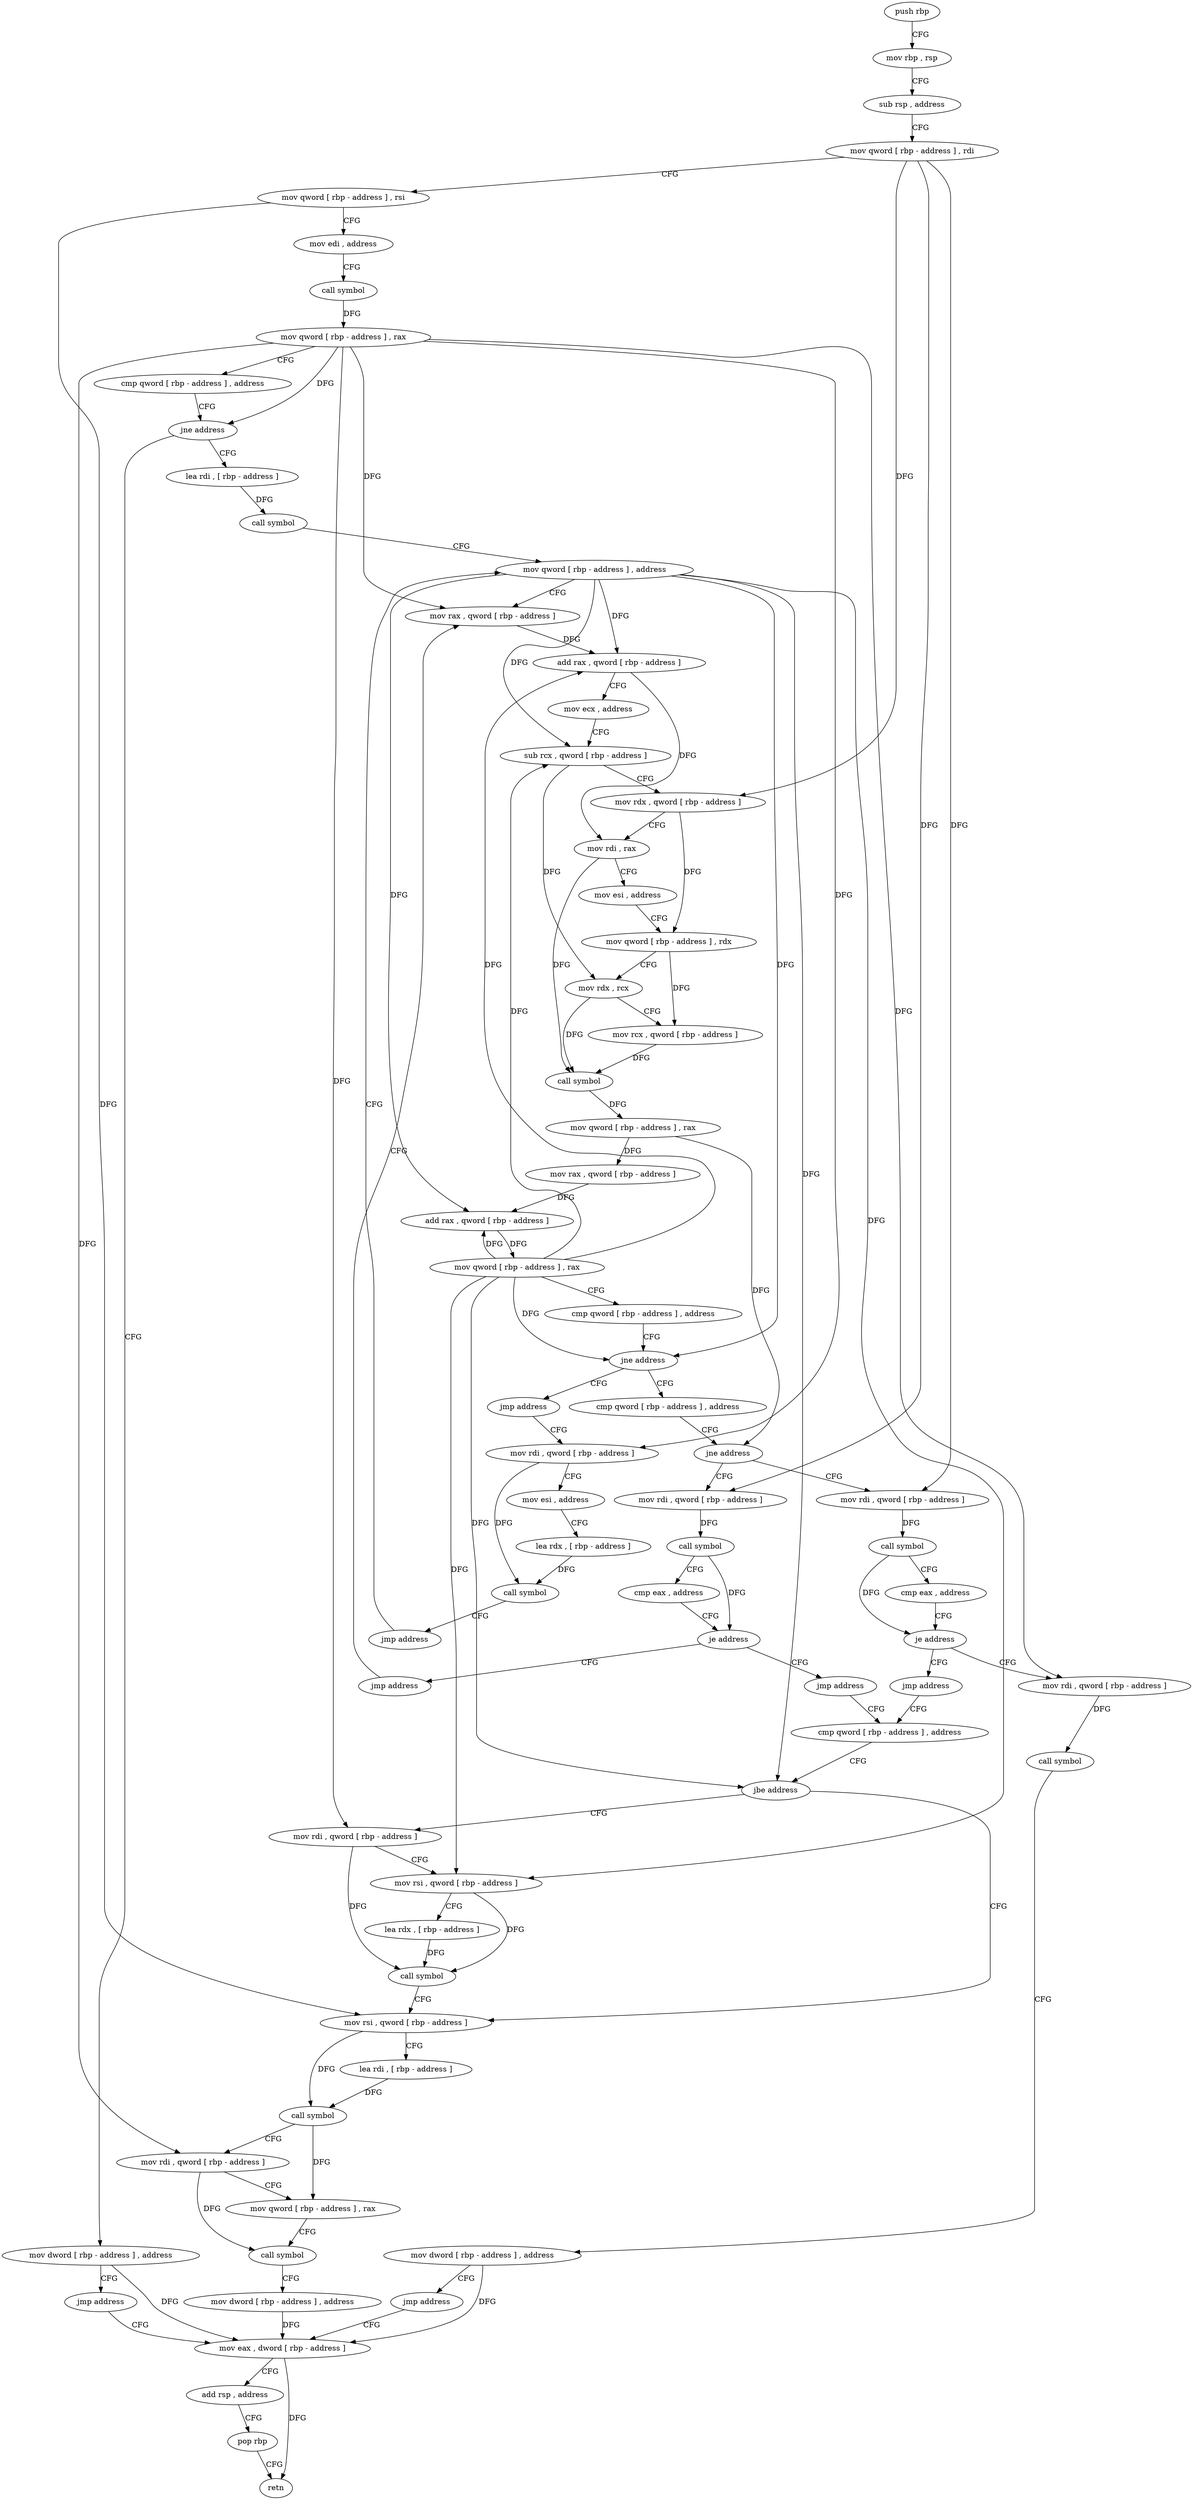 digraph "func" {
"4327776" [label = "push rbp" ]
"4327777" [label = "mov rbp , rsp" ]
"4327780" [label = "sub rsp , address" ]
"4327787" [label = "mov qword [ rbp - address ] , rdi" ]
"4327791" [label = "mov qword [ rbp - address ] , rsi" ]
"4327795" [label = "mov edi , address" ]
"4327800" [label = "call symbol" ]
"4327805" [label = "mov qword [ rbp - address ] , rax" ]
"4327812" [label = "cmp qword [ rbp - address ] , address" ]
"4327820" [label = "jne address" ]
"4327838" [label = "lea rdi , [ rbp - address ]" ]
"4327826" [label = "mov dword [ rbp - address ] , address" ]
"4327845" [label = "call symbol" ]
"4327850" [label = "mov qword [ rbp - address ] , address" ]
"4327833" [label = "jmp address" ]
"4328171" [label = "mov eax , dword [ rbp - address ]" ]
"4327971" [label = "cmp qword [ rbp - address ] , address" ]
"4327979" [label = "jne address" ]
"4328032" [label = "mov rdi , qword [ rbp - address ]" ]
"4327985" [label = "mov rdi , qword [ rbp - address ]" ]
"4327966" [label = "jmp address" ]
"4328060" [label = "mov rdi , qword [ rbp - address ]" ]
"4328174" [label = "add rsp , address" ]
"4328181" [label = "pop rbp" ]
"4328182" [label = "retn" ]
"4328036" [label = "call symbol" ]
"4328041" [label = "cmp eax , address" ]
"4328044" [label = "je address" ]
"4328055" [label = "jmp address" ]
"4328050" [label = "jmp address" ]
"4327989" [label = "call symbol" ]
"4327994" [label = "cmp eax , address" ]
"4327997" [label = "je address" ]
"4328027" [label = "jmp address" ]
"4328003" [label = "mov rdi , qword [ rbp - address ]" ]
"4328067" [label = "mov esi , address" ]
"4328072" [label = "lea rdx , [ rbp - address ]" ]
"4328079" [label = "call symbol" ]
"4328084" [label = "jmp address" ]
"4327861" [label = "mov rax , qword [ rbp - address ]" ]
"4328089" [label = "cmp qword [ rbp - address ] , address" ]
"4328010" [label = "call symbol" ]
"4328015" [label = "mov dword [ rbp - address ] , address" ]
"4328022" [label = "jmp address" ]
"4327868" [label = "add rax , qword [ rbp - address ]" ]
"4327875" [label = "mov ecx , address" ]
"4327880" [label = "sub rcx , qword [ rbp - address ]" ]
"4327887" [label = "mov rdx , qword [ rbp - address ]" ]
"4327891" [label = "mov rdi , rax" ]
"4327894" [label = "mov esi , address" ]
"4327899" [label = "mov qword [ rbp - address ] , rdx" ]
"4327906" [label = "mov rdx , rcx" ]
"4327909" [label = "mov rcx , qword [ rbp - address ]" ]
"4327916" [label = "call symbol" ]
"4327921" [label = "mov qword [ rbp - address ] , rax" ]
"4327928" [label = "mov rax , qword [ rbp - address ]" ]
"4327935" [label = "add rax , qword [ rbp - address ]" ]
"4327942" [label = "mov qword [ rbp - address ] , rax" ]
"4327949" [label = "cmp qword [ rbp - address ] , address" ]
"4327960" [label = "jne address" ]
"4328097" [label = "jbe address" ]
"4328129" [label = "mov rsi , qword [ rbp - address ]" ]
"4328103" [label = "mov rdi , qword [ rbp - address ]" ]
"4328133" [label = "lea rdi , [ rbp - address ]" ]
"4328140" [label = "call symbol" ]
"4328145" [label = "mov rdi , qword [ rbp - address ]" ]
"4328152" [label = "mov qword [ rbp - address ] , rax" ]
"4328159" [label = "call symbol" ]
"4328164" [label = "mov dword [ rbp - address ] , address" ]
"4328110" [label = "mov rsi , qword [ rbp - address ]" ]
"4328117" [label = "lea rdx , [ rbp - address ]" ]
"4328124" [label = "call symbol" ]
"4327776" -> "4327777" [ label = "CFG" ]
"4327777" -> "4327780" [ label = "CFG" ]
"4327780" -> "4327787" [ label = "CFG" ]
"4327787" -> "4327791" [ label = "CFG" ]
"4327787" -> "4327887" [ label = "DFG" ]
"4327787" -> "4328032" [ label = "DFG" ]
"4327787" -> "4327985" [ label = "DFG" ]
"4327791" -> "4327795" [ label = "CFG" ]
"4327791" -> "4328129" [ label = "DFG" ]
"4327795" -> "4327800" [ label = "CFG" ]
"4327800" -> "4327805" [ label = "DFG" ]
"4327805" -> "4327812" [ label = "CFG" ]
"4327805" -> "4327820" [ label = "DFG" ]
"4327805" -> "4327861" [ label = "DFG" ]
"4327805" -> "4328060" [ label = "DFG" ]
"4327805" -> "4328003" [ label = "DFG" ]
"4327805" -> "4328145" [ label = "DFG" ]
"4327805" -> "4328103" [ label = "DFG" ]
"4327812" -> "4327820" [ label = "CFG" ]
"4327820" -> "4327838" [ label = "CFG" ]
"4327820" -> "4327826" [ label = "CFG" ]
"4327838" -> "4327845" [ label = "DFG" ]
"4327826" -> "4327833" [ label = "CFG" ]
"4327826" -> "4328171" [ label = "DFG" ]
"4327845" -> "4327850" [ label = "CFG" ]
"4327850" -> "4327861" [ label = "CFG" ]
"4327850" -> "4327868" [ label = "DFG" ]
"4327850" -> "4327880" [ label = "DFG" ]
"4327850" -> "4327935" [ label = "DFG" ]
"4327850" -> "4327960" [ label = "DFG" ]
"4327850" -> "4328097" [ label = "DFG" ]
"4327850" -> "4328110" [ label = "DFG" ]
"4327833" -> "4328171" [ label = "CFG" ]
"4328171" -> "4328174" [ label = "CFG" ]
"4328171" -> "4328182" [ label = "DFG" ]
"4327971" -> "4327979" [ label = "CFG" ]
"4327979" -> "4328032" [ label = "CFG" ]
"4327979" -> "4327985" [ label = "CFG" ]
"4328032" -> "4328036" [ label = "DFG" ]
"4327985" -> "4327989" [ label = "DFG" ]
"4327966" -> "4328060" [ label = "CFG" ]
"4328060" -> "4328067" [ label = "CFG" ]
"4328060" -> "4328079" [ label = "DFG" ]
"4328174" -> "4328181" [ label = "CFG" ]
"4328181" -> "4328182" [ label = "CFG" ]
"4328036" -> "4328041" [ label = "CFG" ]
"4328036" -> "4328044" [ label = "DFG" ]
"4328041" -> "4328044" [ label = "CFG" ]
"4328044" -> "4328055" [ label = "CFG" ]
"4328044" -> "4328050" [ label = "CFG" ]
"4328055" -> "4327861" [ label = "CFG" ]
"4328050" -> "4328089" [ label = "CFG" ]
"4327989" -> "4327994" [ label = "CFG" ]
"4327989" -> "4327997" [ label = "DFG" ]
"4327994" -> "4327997" [ label = "CFG" ]
"4327997" -> "4328027" [ label = "CFG" ]
"4327997" -> "4328003" [ label = "CFG" ]
"4328027" -> "4328089" [ label = "CFG" ]
"4328003" -> "4328010" [ label = "DFG" ]
"4328067" -> "4328072" [ label = "CFG" ]
"4328072" -> "4328079" [ label = "DFG" ]
"4328079" -> "4328084" [ label = "CFG" ]
"4328084" -> "4327850" [ label = "CFG" ]
"4327861" -> "4327868" [ label = "DFG" ]
"4328089" -> "4328097" [ label = "CFG" ]
"4328010" -> "4328015" [ label = "CFG" ]
"4328015" -> "4328022" [ label = "CFG" ]
"4328015" -> "4328171" [ label = "DFG" ]
"4328022" -> "4328171" [ label = "CFG" ]
"4327868" -> "4327875" [ label = "CFG" ]
"4327868" -> "4327891" [ label = "DFG" ]
"4327875" -> "4327880" [ label = "CFG" ]
"4327880" -> "4327887" [ label = "CFG" ]
"4327880" -> "4327906" [ label = "DFG" ]
"4327887" -> "4327891" [ label = "CFG" ]
"4327887" -> "4327899" [ label = "DFG" ]
"4327891" -> "4327894" [ label = "CFG" ]
"4327891" -> "4327916" [ label = "DFG" ]
"4327894" -> "4327899" [ label = "CFG" ]
"4327899" -> "4327906" [ label = "CFG" ]
"4327899" -> "4327909" [ label = "DFG" ]
"4327906" -> "4327909" [ label = "CFG" ]
"4327906" -> "4327916" [ label = "DFG" ]
"4327909" -> "4327916" [ label = "DFG" ]
"4327916" -> "4327921" [ label = "DFG" ]
"4327921" -> "4327928" [ label = "DFG" ]
"4327921" -> "4327979" [ label = "DFG" ]
"4327928" -> "4327935" [ label = "DFG" ]
"4327935" -> "4327942" [ label = "DFG" ]
"4327942" -> "4327949" [ label = "CFG" ]
"4327942" -> "4327868" [ label = "DFG" ]
"4327942" -> "4327880" [ label = "DFG" ]
"4327942" -> "4327935" [ label = "DFG" ]
"4327942" -> "4327960" [ label = "DFG" ]
"4327942" -> "4328097" [ label = "DFG" ]
"4327942" -> "4328110" [ label = "DFG" ]
"4327949" -> "4327960" [ label = "CFG" ]
"4327960" -> "4327971" [ label = "CFG" ]
"4327960" -> "4327966" [ label = "CFG" ]
"4328097" -> "4328129" [ label = "CFG" ]
"4328097" -> "4328103" [ label = "CFG" ]
"4328129" -> "4328133" [ label = "CFG" ]
"4328129" -> "4328140" [ label = "DFG" ]
"4328103" -> "4328110" [ label = "CFG" ]
"4328103" -> "4328124" [ label = "DFG" ]
"4328133" -> "4328140" [ label = "DFG" ]
"4328140" -> "4328145" [ label = "CFG" ]
"4328140" -> "4328152" [ label = "DFG" ]
"4328145" -> "4328152" [ label = "CFG" ]
"4328145" -> "4328159" [ label = "DFG" ]
"4328152" -> "4328159" [ label = "CFG" ]
"4328159" -> "4328164" [ label = "CFG" ]
"4328164" -> "4328171" [ label = "DFG" ]
"4328110" -> "4328117" [ label = "CFG" ]
"4328110" -> "4328124" [ label = "DFG" ]
"4328117" -> "4328124" [ label = "DFG" ]
"4328124" -> "4328129" [ label = "CFG" ]
}

